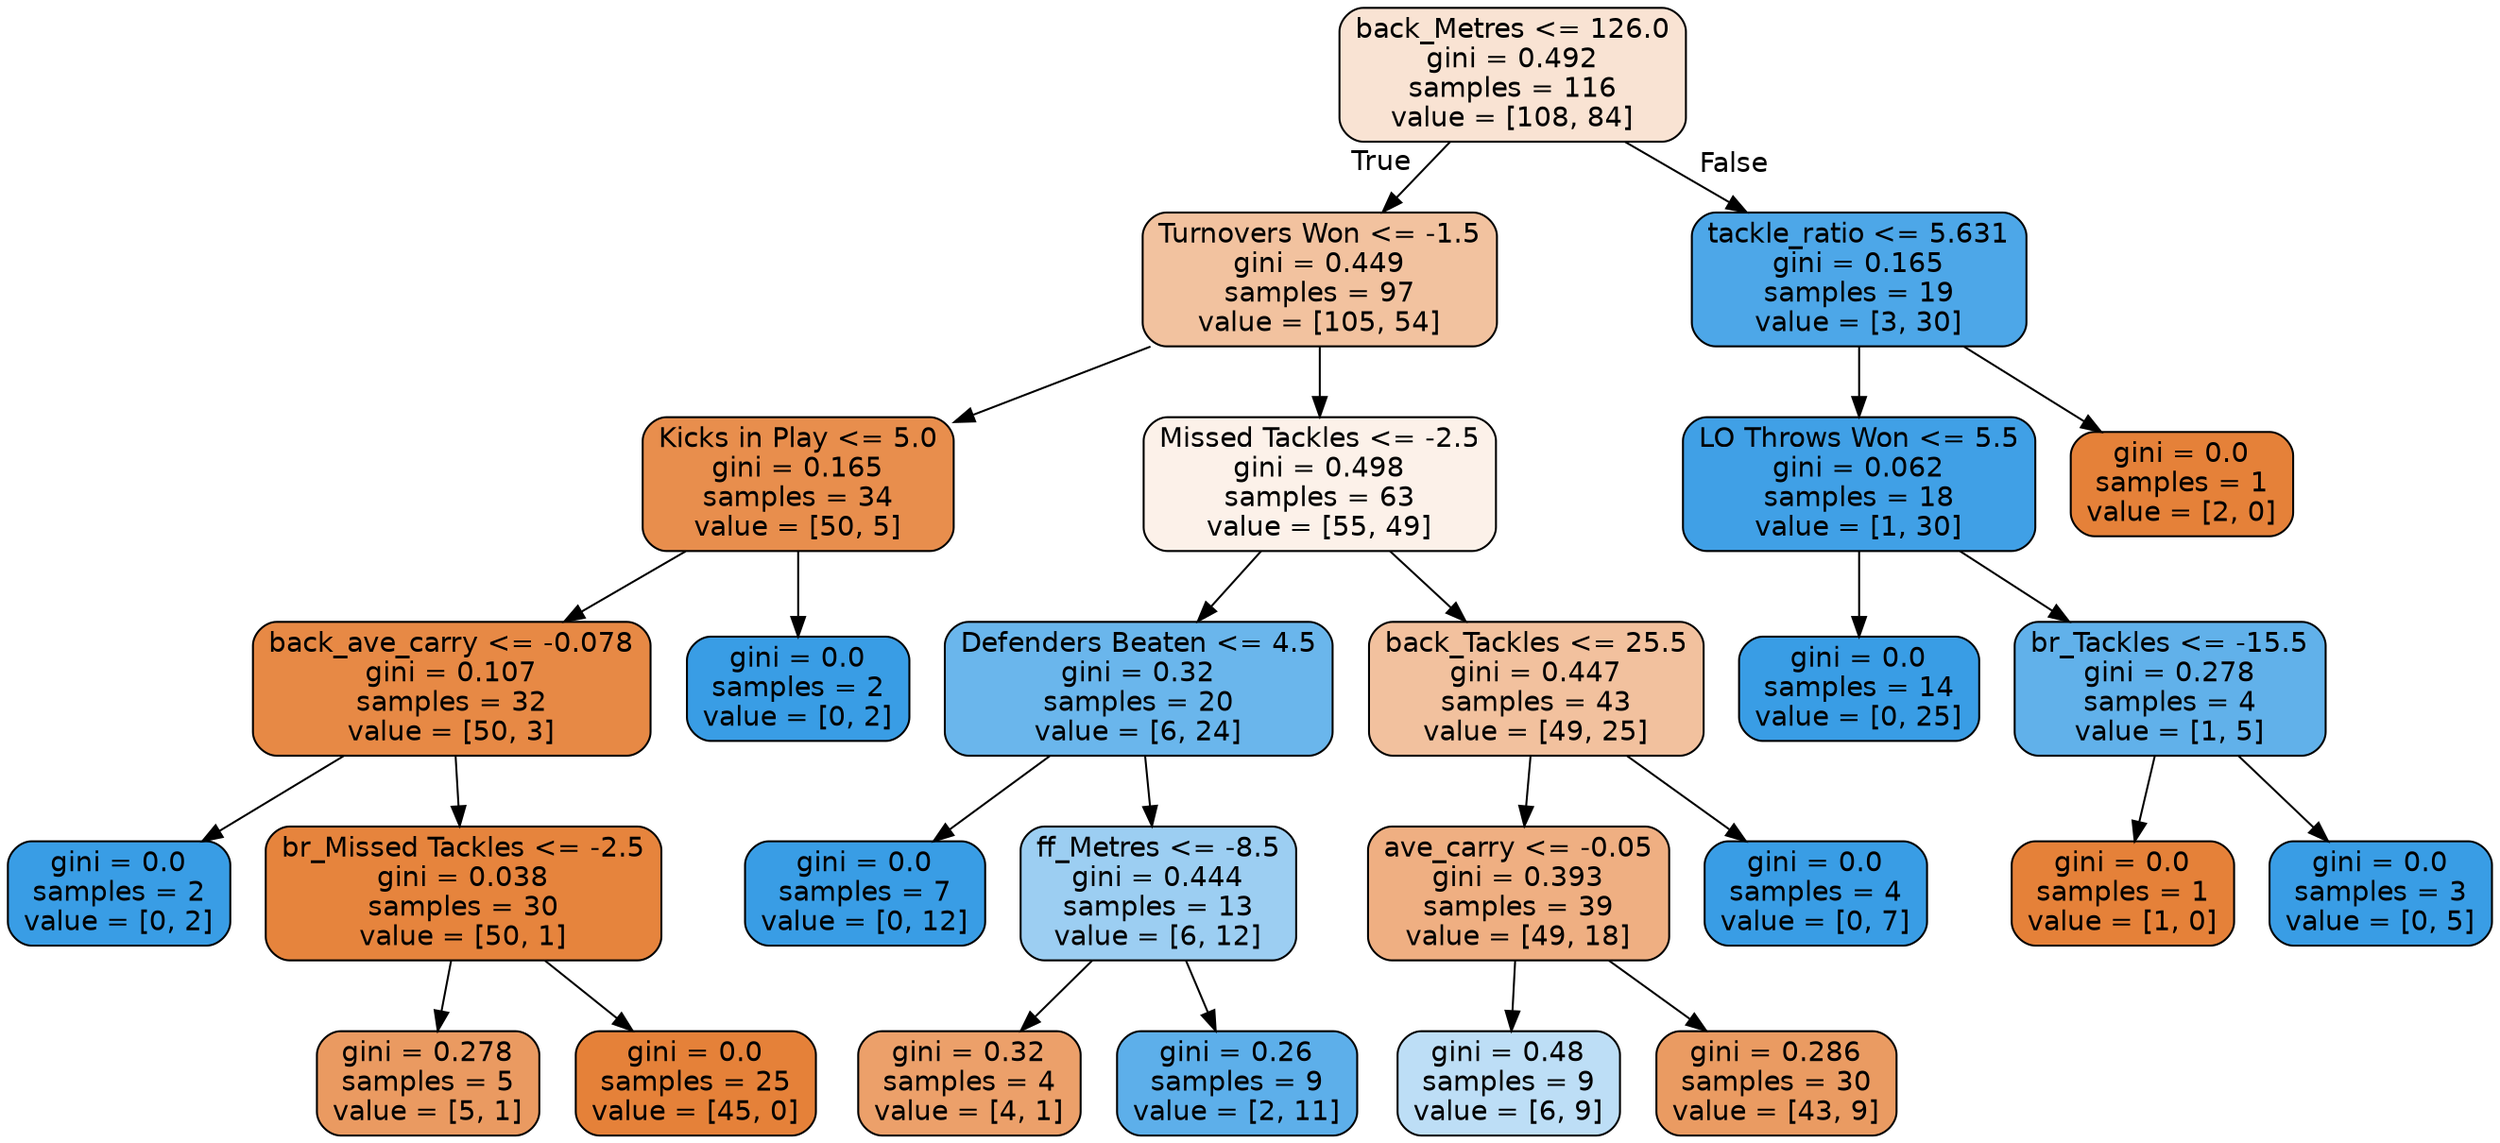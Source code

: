 digraph Tree {
node [shape=box, style="filled, rounded", color="black", fontname=helvetica] ;
edge [fontname=helvetica] ;
0 [label="back_Metres <= 126.0\ngini = 0.492\nsamples = 116\nvalue = [108, 84]", fillcolor="#f9e3d3"] ;
1 [label="Turnovers Won <= -1.5\ngini = 0.449\nsamples = 97\nvalue = [105, 54]", fillcolor="#f2c29f"] ;
0 -> 1 [labeldistance=2.5, labelangle=45, headlabel="True"] ;
2 [label="Kicks in Play <= 5.0\ngini = 0.165\nsamples = 34\nvalue = [50, 5]", fillcolor="#e88e4d"] ;
1 -> 2 ;
3 [label="back_ave_carry <= -0.078\ngini = 0.107\nsamples = 32\nvalue = [50, 3]", fillcolor="#e78945"] ;
2 -> 3 ;
4 [label="gini = 0.0\nsamples = 2\nvalue = [0, 2]", fillcolor="#399de5"] ;
3 -> 4 ;
5 [label="br_Missed Tackles <= -2.5\ngini = 0.038\nsamples = 30\nvalue = [50, 1]", fillcolor="#e6843d"] ;
3 -> 5 ;
6 [label="gini = 0.278\nsamples = 5\nvalue = [5, 1]", fillcolor="#ea9a61"] ;
5 -> 6 ;
7 [label="gini = 0.0\nsamples = 25\nvalue = [45, 0]", fillcolor="#e58139"] ;
5 -> 7 ;
8 [label="gini = 0.0\nsamples = 2\nvalue = [0, 2]", fillcolor="#399de5"] ;
2 -> 8 ;
9 [label="Missed Tackles <= -2.5\ngini = 0.498\nsamples = 63\nvalue = [55, 49]", fillcolor="#fcf1e9"] ;
1 -> 9 ;
10 [label="Defenders Beaten <= 4.5\ngini = 0.32\nsamples = 20\nvalue = [6, 24]", fillcolor="#6ab6ec"] ;
9 -> 10 ;
11 [label="gini = 0.0\nsamples = 7\nvalue = [0, 12]", fillcolor="#399de5"] ;
10 -> 11 ;
12 [label="ff_Metres <= -8.5\ngini = 0.444\nsamples = 13\nvalue = [6, 12]", fillcolor="#9ccef2"] ;
10 -> 12 ;
13 [label="gini = 0.32\nsamples = 4\nvalue = [4, 1]", fillcolor="#eca06a"] ;
12 -> 13 ;
14 [label="gini = 0.26\nsamples = 9\nvalue = [2, 11]", fillcolor="#5dafea"] ;
12 -> 14 ;
15 [label="back_Tackles <= 25.5\ngini = 0.447\nsamples = 43\nvalue = [49, 25]", fillcolor="#f2c19e"] ;
9 -> 15 ;
16 [label="ave_carry <= -0.05\ngini = 0.393\nsamples = 39\nvalue = [49, 18]", fillcolor="#efaf82"] ;
15 -> 16 ;
17 [label="gini = 0.48\nsamples = 9\nvalue = [6, 9]", fillcolor="#bddef6"] ;
16 -> 17 ;
18 [label="gini = 0.286\nsamples = 30\nvalue = [43, 9]", fillcolor="#ea9b62"] ;
16 -> 18 ;
19 [label="gini = 0.0\nsamples = 4\nvalue = [0, 7]", fillcolor="#399de5"] ;
15 -> 19 ;
20 [label="tackle_ratio <= 5.631\ngini = 0.165\nsamples = 19\nvalue = [3, 30]", fillcolor="#4da7e8"] ;
0 -> 20 [labeldistance=2.5, labelangle=-45, headlabel="False"] ;
21 [label="LO Throws Won <= 5.5\ngini = 0.062\nsamples = 18\nvalue = [1, 30]", fillcolor="#40a0e6"] ;
20 -> 21 ;
22 [label="gini = 0.0\nsamples = 14\nvalue = [0, 25]", fillcolor="#399de5"] ;
21 -> 22 ;
23 [label="br_Tackles <= -15.5\ngini = 0.278\nsamples = 4\nvalue = [1, 5]", fillcolor="#61b1ea"] ;
21 -> 23 ;
24 [label="gini = 0.0\nsamples = 1\nvalue = [1, 0]", fillcolor="#e58139"] ;
23 -> 24 ;
25 [label="gini = 0.0\nsamples = 3\nvalue = [0, 5]", fillcolor="#399de5"] ;
23 -> 25 ;
26 [label="gini = 0.0\nsamples = 1\nvalue = [2, 0]", fillcolor="#e58139"] ;
20 -> 26 ;
}